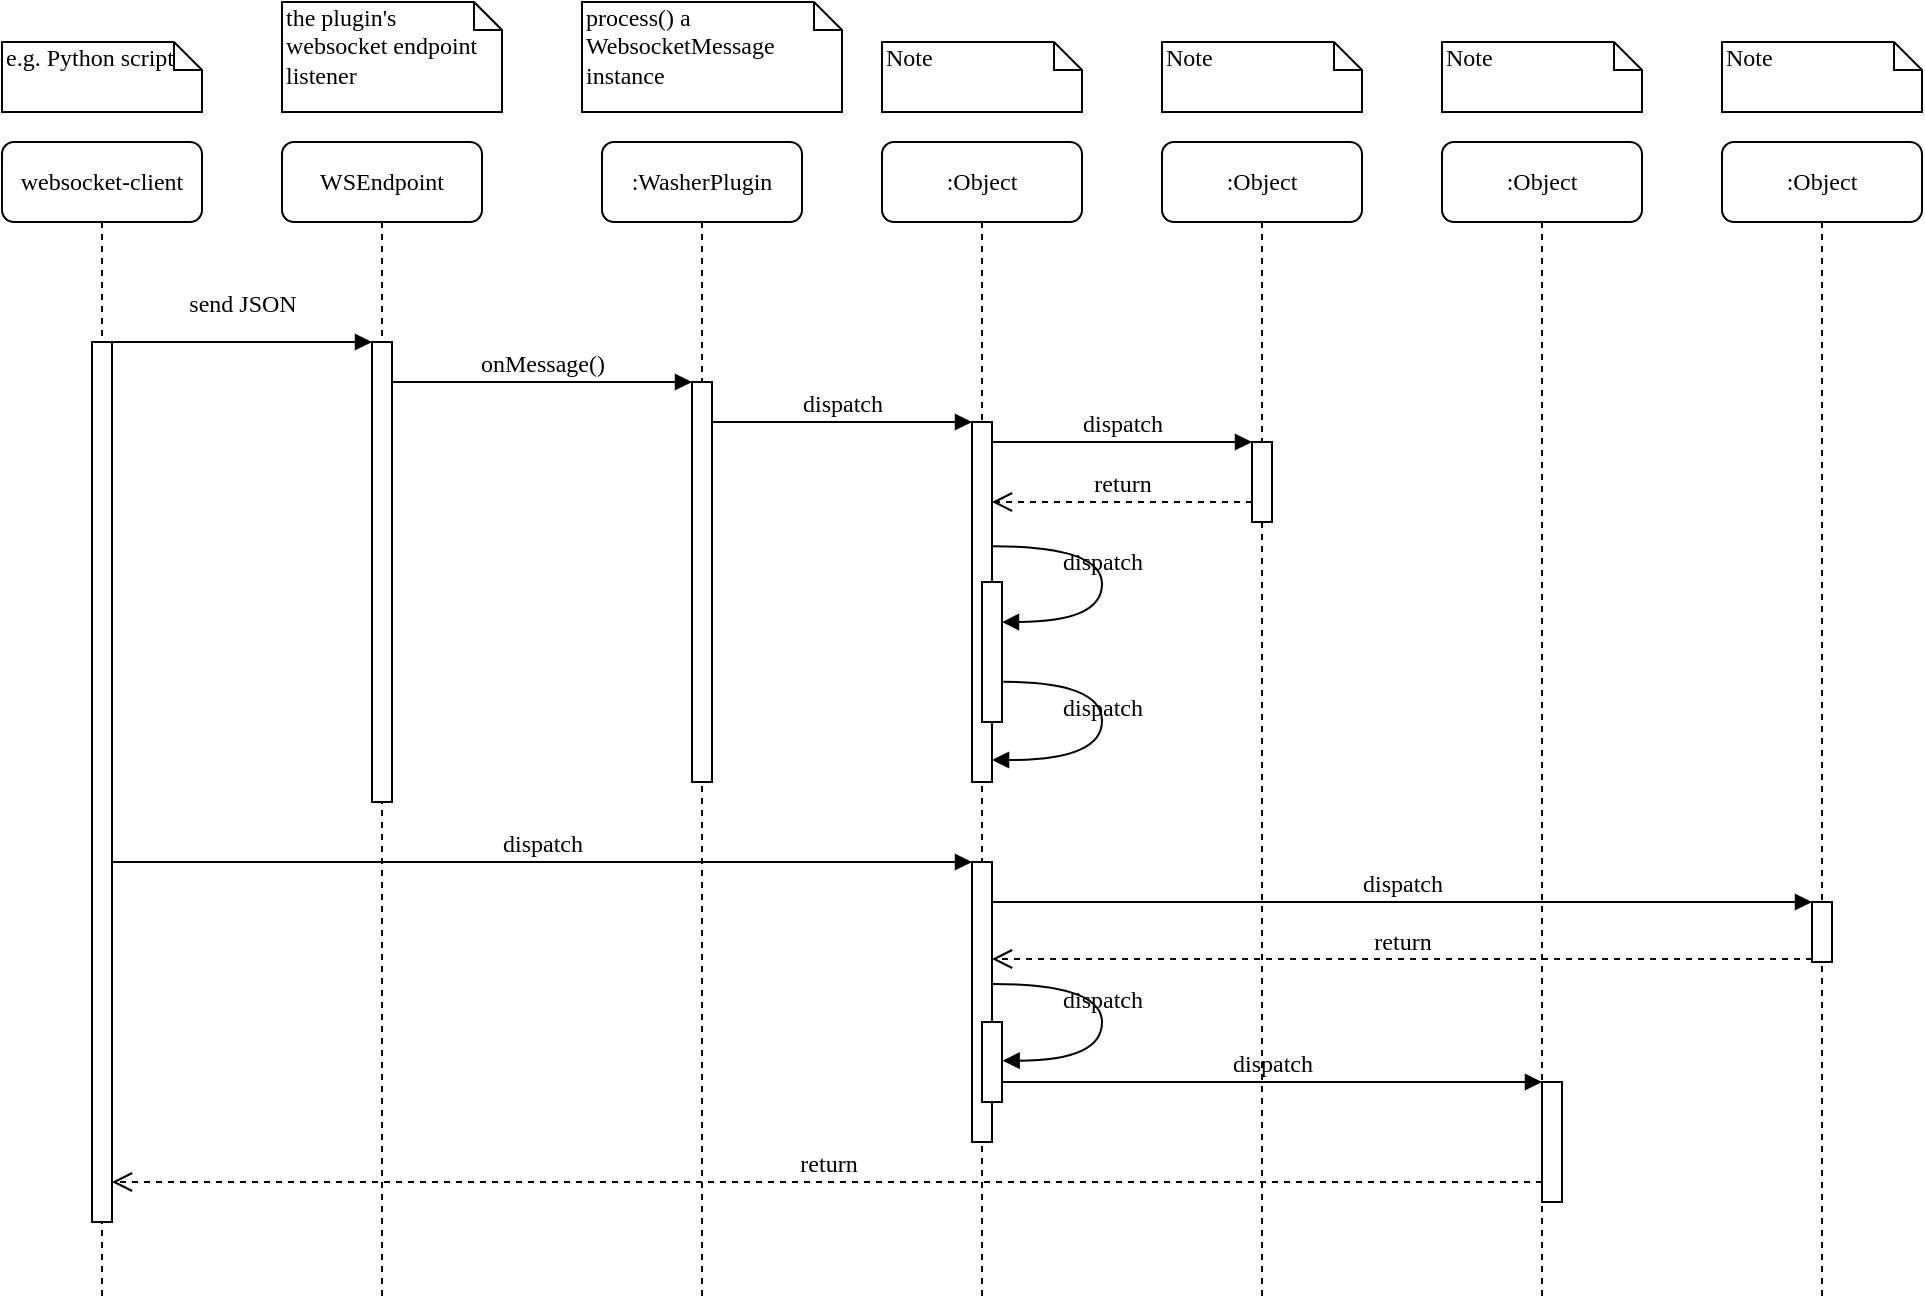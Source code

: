 <mxfile type="github" version="10.6.7"><diagram id="13e1069c-82ec-6db2-03f1-153e76fe0fe0" name="Page-1"><mxGraphModel grid="1" shadow="0" math="0" background="#ffffff" pageHeight="850" pageWidth="1100" pageScale="1" page="1" fold="1" arrows="1" connect="1" tooltips="1" guides="1" gridSize="10" dy="626" dx="842"><root><mxCell id="0"/><mxCell id="1" parent="0"/><mxCell id="7baba1c4bc27f4b0-2" value="WSEndpoint&lt;br&gt;" parent="1" vertex="1" style="shape=umlLifeline;perimeter=lifelinePerimeter;whiteSpace=wrap;html=1;container=1;collapsible=0;recursiveResize=0;outlineConnect=0;rounded=1;shadow=0;comic=0;labelBackgroundColor=none;strokeColor=#000000;strokeWidth=1;fillColor=#FFFFFF;fontFamily=Verdana;fontSize=12;fontColor=#000000;align=center;"><mxGeometry as="geometry" height="580" width="100" y="80" x="240"/></mxCell><mxCell id="7baba1c4bc27f4b0-10" value="" parent="7baba1c4bc27f4b0-2" vertex="1" style="html=1;points=[];perimeter=orthogonalPerimeter;rounded=0;shadow=0;comic=0;labelBackgroundColor=none;strokeColor=#000000;strokeWidth=1;fillColor=#FFFFFF;fontFamily=Verdana;fontSize=12;fontColor=#000000;align=center;"><mxGeometry as="geometry" height="230" width="10" y="100" x="45"/></mxCell><mxCell id="7baba1c4bc27f4b0-3" value=":WasherPlugin&lt;br&gt;" parent="1" vertex="1" style="shape=umlLifeline;perimeter=lifelinePerimeter;whiteSpace=wrap;html=1;container=1;collapsible=0;recursiveResize=0;outlineConnect=0;rounded=1;shadow=0;comic=0;labelBackgroundColor=none;strokeColor=#000000;strokeWidth=1;fillColor=#FFFFFF;fontFamily=Verdana;fontSize=12;fontColor=#000000;align=center;"><mxGeometry as="geometry" height="580" width="100" y="80" x="400"/></mxCell><mxCell id="7baba1c4bc27f4b0-13" value="" parent="7baba1c4bc27f4b0-3" vertex="1" style="html=1;points=[];perimeter=orthogonalPerimeter;rounded=0;shadow=0;comic=0;labelBackgroundColor=none;strokeColor=#000000;strokeWidth=1;fillColor=#FFFFFF;fontFamily=Verdana;fontSize=12;fontColor=#000000;align=center;"><mxGeometry as="geometry" height="200" width="10" y="120" x="45"/></mxCell><mxCell id="7baba1c4bc27f4b0-4" value=":Object" parent="1" vertex="1" style="shape=umlLifeline;perimeter=lifelinePerimeter;whiteSpace=wrap;html=1;container=1;collapsible=0;recursiveResize=0;outlineConnect=0;rounded=1;shadow=0;comic=0;labelBackgroundColor=none;strokeColor=#000000;strokeWidth=1;fillColor=#FFFFFF;fontFamily=Verdana;fontSize=12;fontColor=#000000;align=center;"><mxGeometry as="geometry" height="580" width="100" y="80" x="540"/></mxCell><mxCell id="7baba1c4bc27f4b0-5" value=":Object" parent="1" vertex="1" style="shape=umlLifeline;perimeter=lifelinePerimeter;whiteSpace=wrap;html=1;container=1;collapsible=0;recursiveResize=0;outlineConnect=0;rounded=1;shadow=0;comic=0;labelBackgroundColor=none;strokeColor=#000000;strokeWidth=1;fillColor=#FFFFFF;fontFamily=Verdana;fontSize=12;fontColor=#000000;align=center;"><mxGeometry as="geometry" height="580" width="100" y="80" x="680"/></mxCell><mxCell id="7baba1c4bc27f4b0-6" value=":Object" parent="1" vertex="1" style="shape=umlLifeline;perimeter=lifelinePerimeter;whiteSpace=wrap;html=1;container=1;collapsible=0;recursiveResize=0;outlineConnect=0;rounded=1;shadow=0;comic=0;labelBackgroundColor=none;strokeColor=#000000;strokeWidth=1;fillColor=#FFFFFF;fontFamily=Verdana;fontSize=12;fontColor=#000000;align=center;"><mxGeometry as="geometry" height="580" width="100" y="80" x="820"/></mxCell><mxCell id="7baba1c4bc27f4b0-7" value=":Object" parent="1" vertex="1" style="shape=umlLifeline;perimeter=lifelinePerimeter;whiteSpace=wrap;html=1;container=1;collapsible=0;recursiveResize=0;outlineConnect=0;rounded=1;shadow=0;comic=0;labelBackgroundColor=none;strokeColor=#000000;strokeWidth=1;fillColor=#FFFFFF;fontFamily=Verdana;fontSize=12;fontColor=#000000;align=center;"><mxGeometry as="geometry" height="580" width="100" y="80" x="960"/></mxCell><mxCell id="7baba1c4bc27f4b0-8" value="websocket-client&lt;br&gt;" parent="1" vertex="1" style="shape=umlLifeline;perimeter=lifelinePerimeter;whiteSpace=wrap;html=1;container=1;collapsible=0;recursiveResize=0;outlineConnect=0;rounded=1;shadow=0;comic=0;labelBackgroundColor=none;strokeColor=#000000;strokeWidth=1;fillColor=#FFFFFF;fontFamily=Verdana;fontSize=12;fontColor=#000000;align=center;"><mxGeometry as="geometry" height="580" width="100" y="80" x="100"/></mxCell><mxCell id="7baba1c4bc27f4b0-9" value="" parent="7baba1c4bc27f4b0-8" vertex="1" style="html=1;points=[];perimeter=orthogonalPerimeter;rounded=0;shadow=0;comic=0;labelBackgroundColor=none;strokeColor=#000000;strokeWidth=1;fillColor=#FFFFFF;fontFamily=Verdana;fontSize=12;fontColor=#000000;align=center;"><mxGeometry as="geometry" height="440" width="10" y="100" x="45"/></mxCell><mxCell id="7baba1c4bc27f4b0-16" value="" parent="1" vertex="1" style="html=1;points=[];perimeter=orthogonalPerimeter;rounded=0;shadow=0;comic=0;labelBackgroundColor=none;strokeColor=#000000;strokeWidth=1;fillColor=#FFFFFF;fontFamily=Verdana;fontSize=12;fontColor=#000000;align=center;"><mxGeometry as="geometry" height="180" width="10" y="220" x="585"/></mxCell><mxCell id="7baba1c4bc27f4b0-17" value="dispatch" parent="1" style="html=1;verticalAlign=bottom;endArrow=block;labelBackgroundColor=none;fontFamily=Verdana;fontSize=12;edgeStyle=elbowEdgeStyle;elbow=vertical;" edge="1" target="7baba1c4bc27f4b0-16" source="7baba1c4bc27f4b0-13"><mxGeometry as="geometry" relative="1"><mxPoint as="sourcePoint" y="220" x="510"/><Array as="points"><mxPoint y="220" x="460"/></Array></mxGeometry></mxCell><mxCell id="7baba1c4bc27f4b0-19" value="" parent="1" vertex="1" style="html=1;points=[];perimeter=orthogonalPerimeter;rounded=0;shadow=0;comic=0;labelBackgroundColor=none;strokeColor=#000000;strokeWidth=1;fillColor=#FFFFFF;fontFamily=Verdana;fontSize=12;fontColor=#000000;align=center;"><mxGeometry as="geometry" height="40" width="10" y="230" x="725"/></mxCell><mxCell id="7baba1c4bc27f4b0-20" value="dispatch" parent="1" style="html=1;verticalAlign=bottom;endArrow=block;entryX=0;entryY=0;labelBackgroundColor=none;fontFamily=Verdana;fontSize=12;edgeStyle=elbowEdgeStyle;elbow=vertical;" edge="1" target="7baba1c4bc27f4b0-19" source="7baba1c4bc27f4b0-16"><mxGeometry as="geometry" relative="1"><mxPoint as="sourcePoint" y="230" x="650"/></mxGeometry></mxCell><mxCell id="7baba1c4bc27f4b0-21" value="return" parent="1" style="html=1;verticalAlign=bottom;endArrow=open;dashed=1;endSize=8;labelBackgroundColor=none;fontFamily=Verdana;fontSize=12;edgeStyle=elbowEdgeStyle;elbow=vertical;" edge="1" target="7baba1c4bc27f4b0-16" source="7baba1c4bc27f4b0-19"><mxGeometry as="geometry" relative="1"><mxPoint as="targetPoint" y="306" x="650"/><Array as="points"><mxPoint y="260" x="670"/><mxPoint y="260" x="700"/></Array></mxGeometry></mxCell><mxCell id="7baba1c4bc27f4b0-22" value="" parent="1" vertex="1" style="html=1;points=[];perimeter=orthogonalPerimeter;rounded=0;shadow=0;comic=0;labelBackgroundColor=none;strokeColor=#000000;strokeWidth=1;fillColor=#FFFFFF;fontFamily=Verdana;fontSize=12;fontColor=#000000;align=center;"><mxGeometry as="geometry" height="140" width="10" y="440" x="585"/></mxCell><mxCell id="7baba1c4bc27f4b0-23" value="dispatch" parent="1" style="html=1;verticalAlign=bottom;endArrow=block;entryX=0;entryY=0;labelBackgroundColor=none;fontFamily=Verdana;fontSize=12;" edge="1" target="7baba1c4bc27f4b0-22" source="7baba1c4bc27f4b0-9"><mxGeometry as="geometry" relative="1"><mxPoint as="sourcePoint" y="420" x="510"/></mxGeometry></mxCell><mxCell id="7baba1c4bc27f4b0-25" value="" parent="1" vertex="1" style="html=1;points=[];perimeter=orthogonalPerimeter;rounded=0;shadow=0;comic=0;labelBackgroundColor=none;strokeColor=#000000;strokeWidth=1;fillColor=#FFFFFF;fontFamily=Verdana;fontSize=12;fontColor=#000000;align=center;"><mxGeometry as="geometry" height="30" width="10" y="460" x="1005"/></mxCell><mxCell id="7baba1c4bc27f4b0-26" value="dispatch" parent="1" style="html=1;verticalAlign=bottom;endArrow=block;entryX=0;entryY=0;labelBackgroundColor=none;fontFamily=Verdana;fontSize=12;" edge="1" target="7baba1c4bc27f4b0-25" source="7baba1c4bc27f4b0-22"><mxGeometry as="geometry" relative="1"><mxPoint as="sourcePoint" y="340" x="930"/></mxGeometry></mxCell><mxCell id="7baba1c4bc27f4b0-27" value="return" parent="1" style="html=1;verticalAlign=bottom;endArrow=open;dashed=1;endSize=8;exitX=0;exitY=0.95;labelBackgroundColor=none;fontFamily=Verdana;fontSize=12;" edge="1" target="7baba1c4bc27f4b0-22" source="7baba1c4bc27f4b0-25"><mxGeometry as="geometry" relative="1"><mxPoint as="targetPoint" y="416" x="930"/></mxGeometry></mxCell><mxCell id="7baba1c4bc27f4b0-28" value="" parent="1" vertex="1" style="html=1;points=[];perimeter=orthogonalPerimeter;rounded=0;shadow=0;comic=0;labelBackgroundColor=none;strokeColor=#000000;strokeWidth=1;fillColor=#FFFFFF;fontFamily=Verdana;fontSize=12;fontColor=#000000;align=center;"><mxGeometry as="geometry" height="60" width="10" y="550" x="870"/></mxCell><mxCell id="7baba1c4bc27f4b0-29" value="dispatch" parent="1" style="html=1;verticalAlign=bottom;endArrow=block;entryX=0;entryY=0;labelBackgroundColor=none;fontFamily=Verdana;fontSize=12;edgeStyle=elbowEdgeStyle;elbow=vertical;" edge="1" target="7baba1c4bc27f4b0-28" source="7baba1c4bc27f4b0-37"><mxGeometry as="geometry" relative="1"><mxPoint as="sourcePoint" y="550" x="800"/></mxGeometry></mxCell><mxCell id="7baba1c4bc27f4b0-30" value="return" parent="1" style="html=1;verticalAlign=bottom;endArrow=open;dashed=1;endSize=8;labelBackgroundColor=none;fontFamily=Verdana;fontSize=12;edgeStyle=elbowEdgeStyle;elbow=vertical;" edge="1" target="7baba1c4bc27f4b0-9" source="7baba1c4bc27f4b0-28"><mxGeometry as="geometry" relative="1"><mxPoint as="targetPoint" y="626" x="800"/><Array as="points"><mxPoint y="600" x="570"/></Array></mxGeometry></mxCell><mxCell id="7baba1c4bc27f4b0-11" value="send JSON&lt;br&gt;" parent="1" style="html=1;verticalAlign=bottom;endArrow=block;entryX=0;entryY=0;labelBackgroundColor=none;fontFamily=Verdana;fontSize=12;edgeStyle=elbowEdgeStyle;elbow=vertical;" edge="1" target="7baba1c4bc27f4b0-10" source="7baba1c4bc27f4b0-9"><mxGeometry as="geometry" y="10" relative="1"><mxPoint as="sourcePoint" y="190" x="220"/><mxPoint as="offset"/></mxGeometry></mxCell><mxCell id="7baba1c4bc27f4b0-14" value="onMessage()&lt;br&gt;" parent="1" style="html=1;verticalAlign=bottom;endArrow=block;entryX=0;entryY=0;labelBackgroundColor=none;fontFamily=Verdana;fontSize=12;edgeStyle=elbowEdgeStyle;elbow=vertical;" edge="1" target="7baba1c4bc27f4b0-13" source="7baba1c4bc27f4b0-10"><mxGeometry as="geometry" relative="1"><mxPoint as="sourcePoint" y="200" x="370"/></mxGeometry></mxCell><mxCell id="7baba1c4bc27f4b0-34" value="" parent="1" vertex="1" style="html=1;points=[];perimeter=orthogonalPerimeter;rounded=0;shadow=0;comic=0;labelBackgroundColor=none;strokeColor=#000000;strokeWidth=1;fillColor=#FFFFFF;fontFamily=Verdana;fontSize=12;fontColor=#000000;align=center;"><mxGeometry as="geometry" height="70" width="10" y="300" x="590"/></mxCell><mxCell id="7baba1c4bc27f4b0-35" value="dispatch" parent="1" style="html=1;verticalAlign=bottom;endArrow=block;labelBackgroundColor=none;fontFamily=Verdana;fontSize=12;elbow=vertical;edgeStyle=orthogonalEdgeStyle;curved=1;entryX=1;entryY=0.286;entryPerimeter=0;exitX=1.038;exitY=0.345;exitPerimeter=0;" edge="1" target="7baba1c4bc27f4b0-34" source="7baba1c4bc27f4b0-16"><mxGeometry as="geometry" relative="1"><mxPoint as="sourcePoint" y="230" x="465"/><mxPoint as="targetPoint" y="230" x="595"/><Array as="points"><mxPoint y="282" x="650"/><mxPoint y="320" x="650"/></Array></mxGeometry></mxCell><mxCell id="7baba1c4bc27f4b0-36" value="dispatch" parent="1" style="html=1;verticalAlign=bottom;endArrow=block;labelBackgroundColor=none;fontFamily=Verdana;fontSize=12;elbow=vertical;edgeStyle=orthogonalEdgeStyle;curved=1;exitX=1.066;exitY=0.713;exitPerimeter=0;" edge="1" source="7baba1c4bc27f4b0-34"><mxGeometry as="geometry" relative="1"><mxPoint as="sourcePoint" y="350" x="610.333"/><mxPoint as="targetPoint" y="389" x="595"/><Array as="points"><mxPoint y="350" x="650"/><mxPoint y="389" x="650"/></Array></mxGeometry></mxCell><mxCell id="7baba1c4bc27f4b0-37" value="" parent="1" vertex="1" style="html=1;points=[];perimeter=orthogonalPerimeter;rounded=0;shadow=0;comic=0;labelBackgroundColor=none;strokeColor=#000000;strokeWidth=1;fillColor=#FFFFFF;fontFamily=Verdana;fontSize=12;fontColor=#000000;align=center;"><mxGeometry as="geometry" height="40" width="10" y="520" x="590"/></mxCell><mxCell id="7baba1c4bc27f4b0-39" value="dispatch" parent="1" style="html=1;verticalAlign=bottom;endArrow=block;labelBackgroundColor=none;fontFamily=Verdana;fontSize=12;elbow=vertical;edgeStyle=orthogonalEdgeStyle;curved=1;entryX=1;entryY=0.286;entryPerimeter=0;exitX=1.038;exitY=0.345;exitPerimeter=0;" edge="1"><mxGeometry as="geometry" relative="1"><mxPoint as="sourcePoint" y="501" x="595.333"/><mxPoint as="targetPoint" y="539.333" x="600.333"/><Array as="points"><mxPoint y="501" x="650"/><mxPoint y="539" x="650"/></Array></mxGeometry></mxCell><mxCell id="7baba1c4bc27f4b0-40" value="e.g. Python script&lt;br&gt;" parent="1" vertex="1" style="shape=note;whiteSpace=wrap;html=1;size=14;verticalAlign=top;align=left;spacingTop=-6;rounded=0;shadow=0;comic=0;labelBackgroundColor=none;strokeColor=#000000;strokeWidth=1;fillColor=#FFFFFF;fontFamily=Verdana;fontSize=12;fontColor=#000000;"><mxGeometry as="geometry" height="35" width="100" y="30" x="100"/></mxCell><mxCell id="7baba1c4bc27f4b0-41" value="the plugin's websocket endpoint listener&lt;br&gt;" parent="1" vertex="1" style="shape=note;whiteSpace=wrap;html=1;size=14;verticalAlign=top;align=left;spacingTop=-6;rounded=0;shadow=0;comic=0;labelBackgroundColor=none;strokeColor=#000000;strokeWidth=1;fillColor=#FFFFFF;fontFamily=Verdana;fontSize=12;fontColor=#000000;"><mxGeometry as="geometry" height="55" width="110" y="10" x="240"/></mxCell><mxCell id="7baba1c4bc27f4b0-42" value="process() a WebsocketMessage instance&lt;br&gt;" parent="1" vertex="1" style="shape=note;whiteSpace=wrap;html=1;size=14;verticalAlign=top;align=left;spacingTop=-6;rounded=0;shadow=0;comic=0;labelBackgroundColor=none;strokeColor=#000000;strokeWidth=1;fillColor=#FFFFFF;fontFamily=Verdana;fontSize=12;fontColor=#000000;"><mxGeometry as="geometry" height="55" width="130" y="10" x="390"/></mxCell><mxCell id="7baba1c4bc27f4b0-43" value="Note" parent="1" vertex="1" style="shape=note;whiteSpace=wrap;html=1;size=14;verticalAlign=top;align=left;spacingTop=-6;rounded=0;shadow=0;comic=0;labelBackgroundColor=none;strokeColor=#000000;strokeWidth=1;fillColor=#FFFFFF;fontFamily=Verdana;fontSize=12;fontColor=#000000;"><mxGeometry as="geometry" height="35" width="100" y="30" x="540"/></mxCell><mxCell id="7baba1c4bc27f4b0-44" value="Note" parent="1" vertex="1" style="shape=note;whiteSpace=wrap;html=1;size=14;verticalAlign=top;align=left;spacingTop=-6;rounded=0;shadow=0;comic=0;labelBackgroundColor=none;strokeColor=#000000;strokeWidth=1;fillColor=#FFFFFF;fontFamily=Verdana;fontSize=12;fontColor=#000000;"><mxGeometry as="geometry" height="35" width="100" y="30" x="680"/></mxCell><mxCell id="7baba1c4bc27f4b0-45" value="Note" parent="1" vertex="1" style="shape=note;whiteSpace=wrap;html=1;size=14;verticalAlign=top;align=left;spacingTop=-6;rounded=0;shadow=0;comic=0;labelBackgroundColor=none;strokeColor=#000000;strokeWidth=1;fillColor=#FFFFFF;fontFamily=Verdana;fontSize=12;fontColor=#000000;"><mxGeometry as="geometry" height="35" width="100" y="30" x="820"/></mxCell><mxCell id="7baba1c4bc27f4b0-46" value="Note" parent="1" vertex="1" style="shape=note;whiteSpace=wrap;html=1;size=14;verticalAlign=top;align=left;spacingTop=-6;rounded=0;shadow=0;comic=0;labelBackgroundColor=none;strokeColor=#000000;strokeWidth=1;fillColor=#FFFFFF;fontFamily=Verdana;fontSize=12;fontColor=#000000;"><mxGeometry as="geometry" height="35" width="100" y="30" x="960"/></mxCell></root></mxGraphModel></diagram></mxfile>